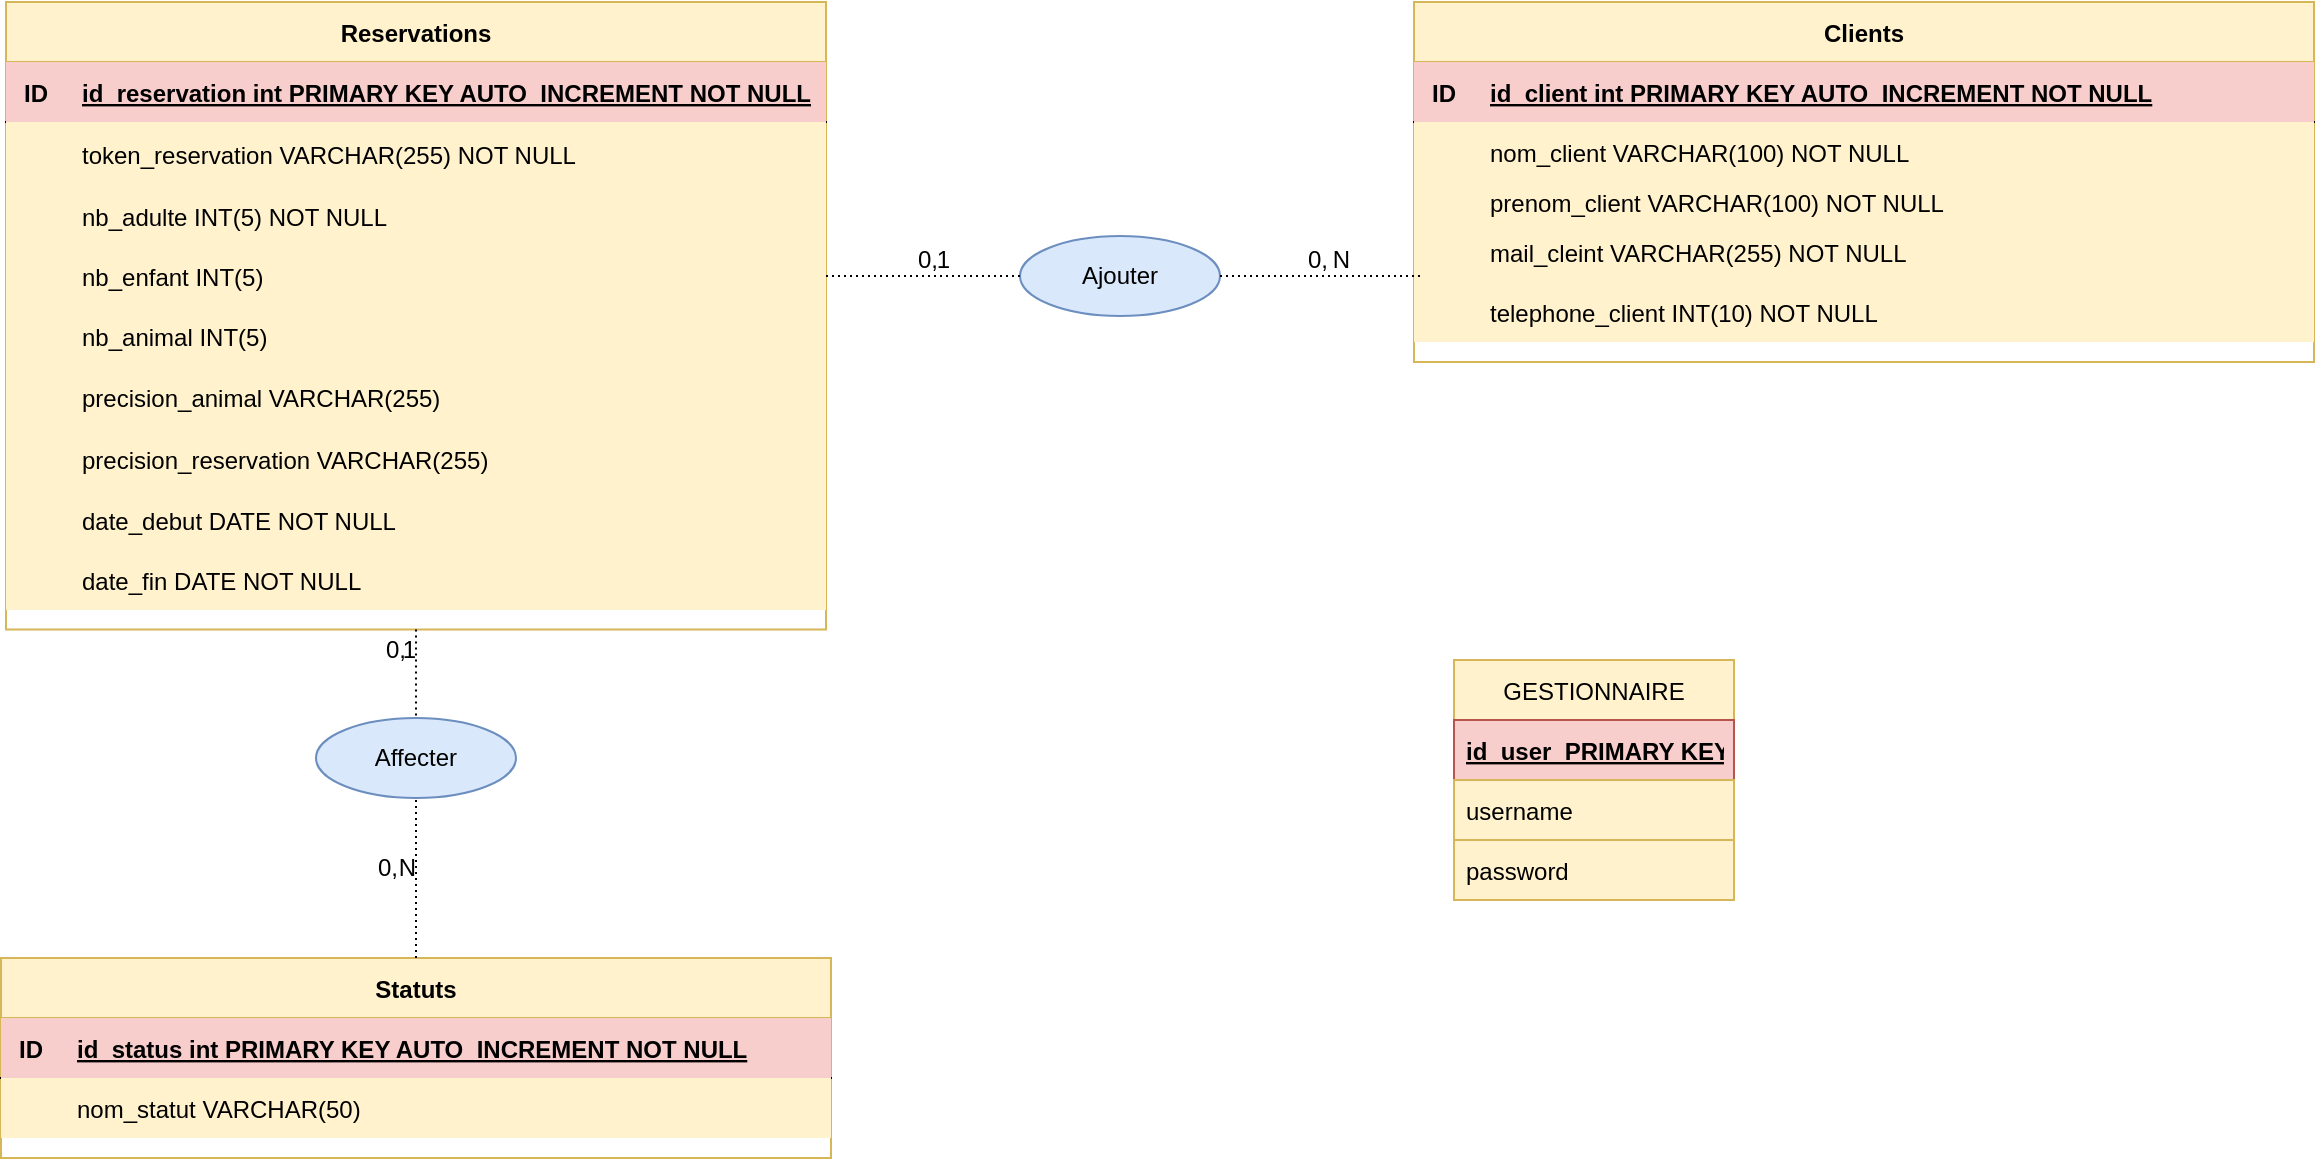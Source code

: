 <mxfile version="20.2.6" type="github">
  <diagram id="R2lEEEUBdFMjLlhIrx00" name="Page-1">
    <mxGraphModel dx="1422" dy="705" grid="0" gridSize="10" guides="0" tooltips="1" connect="1" arrows="1" fold="1" page="1" pageScale="1" pageWidth="850" pageHeight="1100" math="0" shadow="0" extFonts="Permanent Marker^https://fonts.googleapis.com/css?family=Permanent+Marker">
      <root>
        <mxCell id="0" />
        <mxCell id="1" parent="0" />
        <mxCell id="C-vyLk0tnHw3VtMMgP7b-23" value="Reservations" style="shape=table;startSize=30;container=1;collapsible=1;childLayout=tableLayout;fixedRows=1;rowLines=0;fontStyle=1;align=center;resizeLast=1;fillColor=#fff2cc;strokeColor=#d6b656;" parent="1" vertex="1">
          <mxGeometry x="146" y="38" width="410" height="313.802" as="geometry" />
        </mxCell>
        <mxCell id="C-vyLk0tnHw3VtMMgP7b-24" value="" style="shape=partialRectangle;collapsible=0;dropTarget=0;pointerEvents=0;fillColor=none;points=[[0,0.5],[1,0.5]];portConstraint=eastwest;top=0;left=0;right=0;bottom=1;" parent="C-vyLk0tnHw3VtMMgP7b-23" vertex="1">
          <mxGeometry y="30" width="410" height="30" as="geometry" />
        </mxCell>
        <mxCell id="C-vyLk0tnHw3VtMMgP7b-25" value="ID" style="shape=partialRectangle;overflow=hidden;connectable=0;fillColor=#f8cecc;top=0;left=0;bottom=0;right=0;fontStyle=1;strokeColor=#b85450;" parent="C-vyLk0tnHw3VtMMgP7b-24" vertex="1">
          <mxGeometry width="30" height="30" as="geometry">
            <mxRectangle width="30" height="30" as="alternateBounds" />
          </mxGeometry>
        </mxCell>
        <mxCell id="C-vyLk0tnHw3VtMMgP7b-26" value="id_reservation int PRIMARY KEY AUTO_INCREMENT NOT NULL" style="shape=partialRectangle;overflow=hidden;connectable=0;fillColor=#f8cecc;top=0;left=0;bottom=0;right=0;align=left;spacingLeft=6;fontStyle=5;strokeColor=#b85450;" parent="C-vyLk0tnHw3VtMMgP7b-24" vertex="1">
          <mxGeometry x="30" width="380" height="30" as="geometry">
            <mxRectangle width="380" height="30" as="alternateBounds" />
          </mxGeometry>
        </mxCell>
        <mxCell id="C-vyLk0tnHw3VtMMgP7b-27" value="" style="shape=partialRectangle;collapsible=0;dropTarget=0;pointerEvents=0;fillColor=none;points=[[0,0.5],[1,0.5]];portConstraint=eastwest;top=0;left=0;right=0;bottom=0;" parent="C-vyLk0tnHw3VtMMgP7b-23" vertex="1">
          <mxGeometry y="60" width="410" height="32" as="geometry" />
        </mxCell>
        <mxCell id="C-vyLk0tnHw3VtMMgP7b-28" value="" style="shape=partialRectangle;overflow=hidden;connectable=0;fillColor=#fff2cc;top=0;left=0;bottom=0;right=0;strokeColor=#d6b656;" parent="C-vyLk0tnHw3VtMMgP7b-27" vertex="1">
          <mxGeometry width="30" height="32" as="geometry">
            <mxRectangle width="30" height="32" as="alternateBounds" />
          </mxGeometry>
        </mxCell>
        <mxCell id="C-vyLk0tnHw3VtMMgP7b-29" value="token_reservation VARCHAR(255) NOT NULL" style="shape=partialRectangle;overflow=hidden;connectable=0;fillColor=#fff2cc;top=0;left=0;bottom=0;right=0;align=left;spacingLeft=6;strokeColor=#d6b656;" parent="C-vyLk0tnHw3VtMMgP7b-27" vertex="1">
          <mxGeometry x="30" width="380" height="32" as="geometry">
            <mxRectangle width="380" height="32" as="alternateBounds" />
          </mxGeometry>
        </mxCell>
        <mxCell id="5EWCGwdDj0wh6ERNvwwW-28" style="shape=partialRectangle;collapsible=0;dropTarget=0;pointerEvents=0;fillColor=none;points=[[0,0.5],[1,0.5]];portConstraint=eastwest;top=0;left=0;right=0;bottom=0;" parent="C-vyLk0tnHw3VtMMgP7b-23" vertex="1">
          <mxGeometry y="92" width="410" height="30" as="geometry" />
        </mxCell>
        <mxCell id="5EWCGwdDj0wh6ERNvwwW-29" style="shape=partialRectangle;overflow=hidden;connectable=0;fillColor=#fff2cc;top=0;left=0;bottom=0;right=0;strokeColor=#d6b656;" parent="5EWCGwdDj0wh6ERNvwwW-28" vertex="1">
          <mxGeometry width="30" height="30" as="geometry">
            <mxRectangle width="30" height="30" as="alternateBounds" />
          </mxGeometry>
        </mxCell>
        <mxCell id="5EWCGwdDj0wh6ERNvwwW-30" value="nb_adulte INT(5) NOT NULL" style="shape=partialRectangle;overflow=hidden;connectable=0;fillColor=#fff2cc;top=0;left=0;bottom=0;right=0;align=left;spacingLeft=6;strokeColor=#d6b656;" parent="5EWCGwdDj0wh6ERNvwwW-28" vertex="1">
          <mxGeometry x="30" width="380" height="30" as="geometry">
            <mxRectangle width="380" height="30" as="alternateBounds" />
          </mxGeometry>
        </mxCell>
        <mxCell id="5EWCGwdDj0wh6ERNvwwW-34" style="shape=partialRectangle;collapsible=0;dropTarget=0;pointerEvents=0;fillColor=none;points=[[0,0.5],[1,0.5]];portConstraint=eastwest;top=0;left=0;right=0;bottom=0;" parent="C-vyLk0tnHw3VtMMgP7b-23" vertex="1">
          <mxGeometry y="122" width="410" height="30" as="geometry" />
        </mxCell>
        <mxCell id="5EWCGwdDj0wh6ERNvwwW-35" style="shape=partialRectangle;overflow=hidden;connectable=0;fillColor=#fff2cc;top=0;left=0;bottom=0;right=0;strokeColor=#d6b656;" parent="5EWCGwdDj0wh6ERNvwwW-34" vertex="1">
          <mxGeometry width="30" height="30" as="geometry">
            <mxRectangle width="30" height="30" as="alternateBounds" />
          </mxGeometry>
        </mxCell>
        <mxCell id="5EWCGwdDj0wh6ERNvwwW-36" value="nb_enfant INT(5)" style="shape=partialRectangle;overflow=hidden;connectable=0;fillColor=#fff2cc;top=0;left=0;bottom=0;right=0;align=left;spacingLeft=6;strokeColor=#d6b656;" parent="5EWCGwdDj0wh6ERNvwwW-34" vertex="1">
          <mxGeometry x="30" width="380" height="30" as="geometry">
            <mxRectangle width="380" height="30" as="alternateBounds" />
          </mxGeometry>
        </mxCell>
        <mxCell id="5EWCGwdDj0wh6ERNvwwW-37" style="shape=partialRectangle;collapsible=0;dropTarget=0;pointerEvents=0;fillColor=none;points=[[0,0.5],[1,0.5]];portConstraint=eastwest;top=0;left=0;right=0;bottom=0;" parent="C-vyLk0tnHw3VtMMgP7b-23" vertex="1">
          <mxGeometry y="152" width="410" height="30" as="geometry" />
        </mxCell>
        <mxCell id="5EWCGwdDj0wh6ERNvwwW-38" style="shape=partialRectangle;overflow=hidden;connectable=0;fillColor=#fff2cc;top=0;left=0;bottom=0;right=0;strokeColor=#d6b656;" parent="5EWCGwdDj0wh6ERNvwwW-37" vertex="1">
          <mxGeometry width="30" height="30" as="geometry">
            <mxRectangle width="30" height="30" as="alternateBounds" />
          </mxGeometry>
        </mxCell>
        <mxCell id="5EWCGwdDj0wh6ERNvwwW-39" value="nb_animal INT(5)" style="shape=partialRectangle;overflow=hidden;connectable=0;fillColor=#fff2cc;top=0;left=0;bottom=0;right=0;align=left;spacingLeft=6;strokeColor=#d6b656;" parent="5EWCGwdDj0wh6ERNvwwW-37" vertex="1">
          <mxGeometry x="30" width="380" height="30" as="geometry">
            <mxRectangle width="380" height="30" as="alternateBounds" />
          </mxGeometry>
        </mxCell>
        <mxCell id="5EWCGwdDj0wh6ERNvwwW-40" style="shape=partialRectangle;collapsible=0;dropTarget=0;pointerEvents=0;fillColor=none;points=[[0,0.5],[1,0.5]];portConstraint=eastwest;top=0;left=0;right=0;bottom=0;" parent="C-vyLk0tnHw3VtMMgP7b-23" vertex="1">
          <mxGeometry y="182" width="410" height="31" as="geometry" />
        </mxCell>
        <mxCell id="5EWCGwdDj0wh6ERNvwwW-41" style="shape=partialRectangle;overflow=hidden;connectable=0;fillColor=#fff2cc;top=0;left=0;bottom=0;right=0;strokeColor=#d6b656;" parent="5EWCGwdDj0wh6ERNvwwW-40" vertex="1">
          <mxGeometry width="30" height="31" as="geometry">
            <mxRectangle width="30" height="31" as="alternateBounds" />
          </mxGeometry>
        </mxCell>
        <mxCell id="5EWCGwdDj0wh6ERNvwwW-42" value="precision_animal VARCHAR(255)" style="shape=partialRectangle;overflow=hidden;connectable=0;fillColor=#fff2cc;top=0;left=0;bottom=0;right=0;align=left;spacingLeft=6;strokeColor=#d6b656;" parent="5EWCGwdDj0wh6ERNvwwW-40" vertex="1">
          <mxGeometry x="30" width="380" height="31" as="geometry">
            <mxRectangle width="380" height="31" as="alternateBounds" />
          </mxGeometry>
        </mxCell>
        <mxCell id="H8Cnw3-nCuT73okqzJ7A-1" style="shape=partialRectangle;collapsible=0;dropTarget=0;pointerEvents=0;fillColor=none;points=[[0,0.5],[1,0.5]];portConstraint=eastwest;top=0;left=0;right=0;bottom=0;" vertex="1" parent="C-vyLk0tnHw3VtMMgP7b-23">
          <mxGeometry y="213" width="410" height="31" as="geometry" />
        </mxCell>
        <mxCell id="H8Cnw3-nCuT73okqzJ7A-2" style="shape=partialRectangle;overflow=hidden;connectable=0;fillColor=#fff2cc;top=0;left=0;bottom=0;right=0;strokeColor=#d6b656;" vertex="1" parent="H8Cnw3-nCuT73okqzJ7A-1">
          <mxGeometry width="30" height="31" as="geometry">
            <mxRectangle width="30" height="31" as="alternateBounds" />
          </mxGeometry>
        </mxCell>
        <mxCell id="H8Cnw3-nCuT73okqzJ7A-3" value="precision_reservation VARCHAR(255)" style="shape=partialRectangle;overflow=hidden;connectable=0;fillColor=#fff2cc;top=0;left=0;bottom=0;right=0;align=left;spacingLeft=6;strokeColor=#d6b656;" vertex="1" parent="H8Cnw3-nCuT73okqzJ7A-1">
          <mxGeometry x="30" width="380" height="31" as="geometry">
            <mxRectangle width="380" height="31" as="alternateBounds" />
          </mxGeometry>
        </mxCell>
        <mxCell id="5EWCGwdDj0wh6ERNvwwW-43" style="shape=partialRectangle;collapsible=0;dropTarget=0;pointerEvents=0;fillColor=#fff2cc;points=[[0,0.5],[1,0.5]];portConstraint=eastwest;top=0;left=0;right=0;bottom=0;strokeColor=#d6b656;" parent="C-vyLk0tnHw3VtMMgP7b-23" vertex="1">
          <mxGeometry y="244" width="410" height="30" as="geometry" />
        </mxCell>
        <mxCell id="5EWCGwdDj0wh6ERNvwwW-44" style="shape=partialRectangle;overflow=hidden;connectable=0;fillColor=#fff2cc;top=0;left=0;bottom=0;right=0;strokeColor=#d6b656;" parent="5EWCGwdDj0wh6ERNvwwW-43" vertex="1">
          <mxGeometry width="30" height="30" as="geometry">
            <mxRectangle width="30" height="30" as="alternateBounds" />
          </mxGeometry>
        </mxCell>
        <mxCell id="5EWCGwdDj0wh6ERNvwwW-45" value="date_debut DATE NOT NULL" style="shape=partialRectangle;overflow=hidden;connectable=0;fillColor=#fff2cc;top=0;left=0;bottom=0;right=0;align=left;spacingLeft=6;strokeColor=#d6b656;" parent="5EWCGwdDj0wh6ERNvwwW-43" vertex="1">
          <mxGeometry x="30" width="380" height="30" as="geometry">
            <mxRectangle width="380" height="30" as="alternateBounds" />
          </mxGeometry>
        </mxCell>
        <mxCell id="5EWCGwdDj0wh6ERNvwwW-46" style="shape=partialRectangle;collapsible=0;dropTarget=0;pointerEvents=0;fillColor=#fff2cc;points=[[0,0.5],[1,0.5]];portConstraint=eastwest;top=0;left=0;right=0;bottom=0;strokeColor=#d6b656;" parent="C-vyLk0tnHw3VtMMgP7b-23" vertex="1">
          <mxGeometry y="274" width="410" height="30" as="geometry" />
        </mxCell>
        <mxCell id="5EWCGwdDj0wh6ERNvwwW-47" style="shape=partialRectangle;overflow=hidden;connectable=0;fillColor=#fff2cc;top=0;left=0;bottom=0;right=0;strokeColor=#d6b656;" parent="5EWCGwdDj0wh6ERNvwwW-46" vertex="1">
          <mxGeometry width="30" height="30" as="geometry">
            <mxRectangle width="30" height="30" as="alternateBounds" />
          </mxGeometry>
        </mxCell>
        <mxCell id="5EWCGwdDj0wh6ERNvwwW-48" value="date_fin DATE NOT NULL" style="shape=partialRectangle;overflow=hidden;connectable=0;fillColor=#fff2cc;top=0;left=0;bottom=0;right=0;align=left;spacingLeft=6;strokeColor=#d6b656;" parent="5EWCGwdDj0wh6ERNvwwW-46" vertex="1">
          <mxGeometry x="30" width="380" height="30" as="geometry">
            <mxRectangle width="380" height="30" as="alternateBounds" />
          </mxGeometry>
        </mxCell>
        <mxCell id="5EWCGwdDj0wh6ERNvwwW-1" value="Clients" style="shape=table;startSize=30;container=1;collapsible=1;childLayout=tableLayout;fixedRows=1;rowLines=0;fontStyle=1;align=center;resizeLast=1;fillColor=#fff2cc;strokeColor=#d6b656;" parent="1" vertex="1">
          <mxGeometry x="850" y="38" width="450" height="180" as="geometry" />
        </mxCell>
        <mxCell id="5EWCGwdDj0wh6ERNvwwW-2" value="" style="shape=tableRow;horizontal=0;startSize=0;swimlaneHead=0;swimlaneBody=0;fillColor=none;collapsible=0;dropTarget=0;points=[[0,0.5],[1,0.5]];portConstraint=eastwest;top=0;left=0;right=0;bottom=1;" parent="5EWCGwdDj0wh6ERNvwwW-1" vertex="1">
          <mxGeometry y="30" width="450" height="30" as="geometry" />
        </mxCell>
        <mxCell id="5EWCGwdDj0wh6ERNvwwW-3" value="ID" style="shape=partialRectangle;connectable=0;fillColor=#f8cecc;top=0;left=0;bottom=0;right=0;fontStyle=1;overflow=hidden;strokeColor=#b85450;" parent="5EWCGwdDj0wh6ERNvwwW-2" vertex="1">
          <mxGeometry width="30" height="30" as="geometry">
            <mxRectangle width="30" height="30" as="alternateBounds" />
          </mxGeometry>
        </mxCell>
        <mxCell id="5EWCGwdDj0wh6ERNvwwW-4" value="id_client int PRIMARY KEY AUTO_INCREMENT NOT NULL" style="shape=partialRectangle;connectable=0;fillColor=#f8cecc;top=0;left=0;bottom=0;right=0;align=left;spacingLeft=6;fontStyle=5;overflow=hidden;strokeColor=#b85450;" parent="5EWCGwdDj0wh6ERNvwwW-2" vertex="1">
          <mxGeometry x="30" width="420" height="30" as="geometry">
            <mxRectangle width="420" height="30" as="alternateBounds" />
          </mxGeometry>
        </mxCell>
        <mxCell id="5EWCGwdDj0wh6ERNvwwW-5" value="" style="shape=tableRow;horizontal=0;startSize=0;swimlaneHead=0;swimlaneBody=0;fillColor=none;collapsible=0;dropTarget=0;points=[[0,0.5],[1,0.5]];portConstraint=eastwest;top=0;left=0;right=0;bottom=0;" parent="5EWCGwdDj0wh6ERNvwwW-1" vertex="1">
          <mxGeometry y="60" width="450" height="30" as="geometry" />
        </mxCell>
        <mxCell id="5EWCGwdDj0wh6ERNvwwW-6" value="" style="shape=partialRectangle;connectable=0;fillColor=#fff2cc;top=0;left=0;bottom=0;right=0;editable=1;overflow=hidden;strokeColor=#d6b656;" parent="5EWCGwdDj0wh6ERNvwwW-5" vertex="1">
          <mxGeometry width="30" height="30" as="geometry">
            <mxRectangle width="30" height="30" as="alternateBounds" />
          </mxGeometry>
        </mxCell>
        <mxCell id="5EWCGwdDj0wh6ERNvwwW-7" value="nom_client VARCHAR(100) NOT NULL" style="shape=partialRectangle;connectable=0;fillColor=#fff2cc;top=0;left=0;bottom=0;right=0;align=left;spacingLeft=6;overflow=hidden;strokeColor=#d6b656;" parent="5EWCGwdDj0wh6ERNvwwW-5" vertex="1">
          <mxGeometry x="30" width="420" height="30" as="geometry">
            <mxRectangle width="420" height="30" as="alternateBounds" />
          </mxGeometry>
        </mxCell>
        <mxCell id="5EWCGwdDj0wh6ERNvwwW-8" value="" style="shape=tableRow;horizontal=0;startSize=0;swimlaneHead=0;swimlaneBody=0;fillColor=none;collapsible=0;dropTarget=0;points=[[0,0.5],[1,0.5]];portConstraint=eastwest;top=0;left=0;right=0;bottom=0;" parent="5EWCGwdDj0wh6ERNvwwW-1" vertex="1">
          <mxGeometry y="90" width="450" height="20" as="geometry" />
        </mxCell>
        <mxCell id="5EWCGwdDj0wh6ERNvwwW-9" value="" style="shape=partialRectangle;connectable=0;fillColor=#fff2cc;top=0;left=0;bottom=0;right=0;editable=1;overflow=hidden;strokeColor=#d6b656;" parent="5EWCGwdDj0wh6ERNvwwW-8" vertex="1">
          <mxGeometry width="30" height="20" as="geometry">
            <mxRectangle width="30" height="20" as="alternateBounds" />
          </mxGeometry>
        </mxCell>
        <mxCell id="5EWCGwdDj0wh6ERNvwwW-10" value="prenom_client VARCHAR(100) NOT NULL" style="shape=partialRectangle;connectable=0;fillColor=#fff2cc;top=0;left=0;bottom=0;right=0;align=left;spacingLeft=6;overflow=hidden;strokeColor=#d6b656;" parent="5EWCGwdDj0wh6ERNvwwW-8" vertex="1">
          <mxGeometry x="30" width="420" height="20" as="geometry">
            <mxRectangle width="420" height="20" as="alternateBounds" />
          </mxGeometry>
        </mxCell>
        <mxCell id="5EWCGwdDj0wh6ERNvwwW-11" value="" style="shape=tableRow;horizontal=0;startSize=0;swimlaneHead=0;swimlaneBody=0;fillColor=none;collapsible=0;dropTarget=0;points=[[0,0.5],[1,0.5]];portConstraint=eastwest;top=0;left=0;right=0;bottom=0;" parent="5EWCGwdDj0wh6ERNvwwW-1" vertex="1">
          <mxGeometry y="110" width="450" height="30" as="geometry" />
        </mxCell>
        <mxCell id="5EWCGwdDj0wh6ERNvwwW-12" value="" style="shape=partialRectangle;connectable=0;fillColor=#fff2cc;top=0;left=0;bottom=0;right=0;editable=1;overflow=hidden;strokeColor=#d6b656;" parent="5EWCGwdDj0wh6ERNvwwW-11" vertex="1">
          <mxGeometry width="30" height="30" as="geometry">
            <mxRectangle width="30" height="30" as="alternateBounds" />
          </mxGeometry>
        </mxCell>
        <mxCell id="5EWCGwdDj0wh6ERNvwwW-13" value="mail_cleint VARCHAR(255) NOT NULL" style="shape=partialRectangle;connectable=0;fillColor=#fff2cc;top=0;left=0;bottom=0;right=0;align=left;spacingLeft=6;overflow=hidden;strokeColor=#d6b656;" parent="5EWCGwdDj0wh6ERNvwwW-11" vertex="1">
          <mxGeometry x="30" width="420" height="30" as="geometry">
            <mxRectangle width="420" height="30" as="alternateBounds" />
          </mxGeometry>
        </mxCell>
        <mxCell id="5EWCGwdDj0wh6ERNvwwW-31" style="shape=tableRow;horizontal=0;startSize=0;swimlaneHead=0;swimlaneBody=0;fillColor=none;collapsible=0;dropTarget=0;points=[[0,0.5],[1,0.5]];portConstraint=eastwest;top=0;left=0;right=0;bottom=0;" parent="5EWCGwdDj0wh6ERNvwwW-1" vertex="1">
          <mxGeometry y="140" width="450" height="30" as="geometry" />
        </mxCell>
        <mxCell id="5EWCGwdDj0wh6ERNvwwW-32" style="shape=partialRectangle;connectable=0;fillColor=#fff2cc;top=0;left=0;bottom=0;right=0;editable=1;overflow=hidden;strokeColor=#d6b656;" parent="5EWCGwdDj0wh6ERNvwwW-31" vertex="1">
          <mxGeometry width="30" height="30" as="geometry">
            <mxRectangle width="30" height="30" as="alternateBounds" />
          </mxGeometry>
        </mxCell>
        <mxCell id="5EWCGwdDj0wh6ERNvwwW-33" value="telephone_client INT(10) NOT NULL" style="shape=partialRectangle;connectable=0;fillColor=#fff2cc;top=0;left=0;bottom=0;right=0;align=left;spacingLeft=6;overflow=hidden;strokeColor=#d6b656;" parent="5EWCGwdDj0wh6ERNvwwW-31" vertex="1">
          <mxGeometry x="30" width="420" height="30" as="geometry">
            <mxRectangle width="420" height="30" as="alternateBounds" />
          </mxGeometry>
        </mxCell>
        <mxCell id="5EWCGwdDj0wh6ERNvwwW-49" value="Statuts" style="shape=table;startSize=30;container=1;collapsible=1;childLayout=tableLayout;fixedRows=1;rowLines=0;fontStyle=1;align=center;resizeLast=1;fillColor=#fff2cc;strokeColor=#d6b656;" parent="1" vertex="1">
          <mxGeometry x="143.5" y="516" width="415" height="100" as="geometry" />
        </mxCell>
        <mxCell id="5EWCGwdDj0wh6ERNvwwW-50" value="" style="shape=tableRow;horizontal=0;startSize=0;swimlaneHead=0;swimlaneBody=0;fillColor=none;collapsible=0;dropTarget=0;points=[[0,0.5],[1,0.5]];portConstraint=eastwest;top=0;left=0;right=0;bottom=1;" parent="5EWCGwdDj0wh6ERNvwwW-49" vertex="1">
          <mxGeometry y="30" width="415" height="30" as="geometry" />
        </mxCell>
        <mxCell id="5EWCGwdDj0wh6ERNvwwW-51" value="ID" style="shape=partialRectangle;connectable=0;fillColor=#f8cecc;top=0;left=0;bottom=0;right=0;fontStyle=1;overflow=hidden;strokeColor=#b85450;" parent="5EWCGwdDj0wh6ERNvwwW-50" vertex="1">
          <mxGeometry width="30" height="30" as="geometry">
            <mxRectangle width="30" height="30" as="alternateBounds" />
          </mxGeometry>
        </mxCell>
        <mxCell id="5EWCGwdDj0wh6ERNvwwW-52" value="id_status int PRIMARY KEY AUTO_INCREMENT NOT NULL" style="shape=partialRectangle;connectable=0;fillColor=#f8cecc;top=0;left=0;bottom=0;right=0;align=left;spacingLeft=6;fontStyle=5;overflow=hidden;strokeColor=#b85450;" parent="5EWCGwdDj0wh6ERNvwwW-50" vertex="1">
          <mxGeometry x="30" width="385" height="30" as="geometry">
            <mxRectangle width="385" height="30" as="alternateBounds" />
          </mxGeometry>
        </mxCell>
        <mxCell id="5EWCGwdDj0wh6ERNvwwW-53" value="" style="shape=tableRow;horizontal=0;startSize=0;swimlaneHead=0;swimlaneBody=0;fillColor=none;collapsible=0;dropTarget=0;points=[[0,0.5],[1,0.5]];portConstraint=eastwest;top=0;left=0;right=0;bottom=0;" parent="5EWCGwdDj0wh6ERNvwwW-49" vertex="1">
          <mxGeometry y="60" width="415" height="30" as="geometry" />
        </mxCell>
        <mxCell id="5EWCGwdDj0wh6ERNvwwW-54" value="" style="shape=partialRectangle;connectable=0;fillColor=#fff2cc;top=0;left=0;bottom=0;right=0;editable=1;overflow=hidden;strokeColor=#d6b656;" parent="5EWCGwdDj0wh6ERNvwwW-53" vertex="1">
          <mxGeometry width="30" height="30" as="geometry">
            <mxRectangle width="30" height="30" as="alternateBounds" />
          </mxGeometry>
        </mxCell>
        <mxCell id="5EWCGwdDj0wh6ERNvwwW-55" value="nom_statut VARCHAR(50)" style="shape=partialRectangle;connectable=0;fillColor=#fff2cc;top=0;left=0;bottom=0;right=0;align=left;spacingLeft=6;overflow=hidden;strokeColor=#d6b656;" parent="5EWCGwdDj0wh6ERNvwwW-53" vertex="1">
          <mxGeometry x="30" width="385" height="30" as="geometry">
            <mxRectangle width="385" height="30" as="alternateBounds" />
          </mxGeometry>
        </mxCell>
        <mxCell id="5EWCGwdDj0wh6ERNvwwW-62" value="Ajouter" style="ellipse;whiteSpace=wrap;html=1;align=center;fillColor=#dae8fc;strokeColor=#6c8ebf;" parent="1" vertex="1">
          <mxGeometry x="653" y="155" width="100" height="40" as="geometry" />
        </mxCell>
        <mxCell id="5EWCGwdDj0wh6ERNvwwW-63" value="Affecter" style="ellipse;whiteSpace=wrap;html=1;align=center;fillColor=#dae8fc;strokeColor=#6c8ebf;" parent="1" vertex="1">
          <mxGeometry x="301" y="396" width="100" height="40" as="geometry" />
        </mxCell>
        <mxCell id="5EWCGwdDj0wh6ERNvwwW-64" value="" style="endArrow=none;html=1;rounded=0;dashed=1;dashPattern=1 2;exitX=0.5;exitY=1;exitDx=0;exitDy=0;entryX=0.5;entryY=0;entryDx=0;entryDy=0;" parent="1" source="C-vyLk0tnHw3VtMMgP7b-23" target="5EWCGwdDj0wh6ERNvwwW-63" edge="1">
          <mxGeometry relative="1" as="geometry">
            <mxPoint x="515" y="375" as="sourcePoint" />
            <mxPoint x="675" y="375" as="targetPoint" />
          </mxGeometry>
        </mxCell>
        <mxCell id="5EWCGwdDj0wh6ERNvwwW-65" value="1" style="resizable=0;html=1;align=right;verticalAlign=bottom;" parent="5EWCGwdDj0wh6ERNvwwW-64" connectable="0" vertex="1">
          <mxGeometry x="1" relative="1" as="geometry">
            <mxPoint y="-25" as="offset" />
          </mxGeometry>
        </mxCell>
        <mxCell id="5EWCGwdDj0wh6ERNvwwW-66" value="" style="endArrow=none;html=1;rounded=0;dashed=1;dashPattern=1 2;exitX=0.5;exitY=0;exitDx=0;exitDy=0;entryX=0.5;entryY=1;entryDx=0;entryDy=0;" parent="1" source="5EWCGwdDj0wh6ERNvwwW-49" target="5EWCGwdDj0wh6ERNvwwW-63" edge="1">
          <mxGeometry relative="1" as="geometry">
            <mxPoint x="515" y="375" as="sourcePoint" />
            <mxPoint x="675" y="375" as="targetPoint" />
          </mxGeometry>
        </mxCell>
        <mxCell id="5EWCGwdDj0wh6ERNvwwW-67" value="N" style="resizable=0;html=1;align=right;verticalAlign=bottom;" parent="5EWCGwdDj0wh6ERNvwwW-66" connectable="0" vertex="1">
          <mxGeometry x="1" relative="1" as="geometry">
            <mxPoint y="43" as="offset" />
          </mxGeometry>
        </mxCell>
        <mxCell id="5EWCGwdDj0wh6ERNvwwW-68" value="0," style="text;html=1;strokeColor=none;fillColor=none;align=center;verticalAlign=middle;whiteSpace=wrap;rounded=0;" parent="1" vertex="1">
          <mxGeometry x="307" y="456" width="60" height="30" as="geometry" />
        </mxCell>
        <mxCell id="5EWCGwdDj0wh6ERNvwwW-69" value="0," style="text;html=1;strokeColor=none;fillColor=none;align=center;verticalAlign=middle;whiteSpace=wrap;rounded=0;" parent="1" vertex="1">
          <mxGeometry x="311" y="347" width="60" height="30" as="geometry" />
        </mxCell>
        <mxCell id="5EWCGwdDj0wh6ERNvwwW-73" value="" style="endArrow=none;html=1;rounded=0;dashed=1;dashPattern=1 2;exitX=1;exitY=0.5;exitDx=0;exitDy=0;entryX=0;entryY=0.5;entryDx=0;entryDy=0;startArrow=none;" parent="1" source="5EWCGwdDj0wh6ERNvwwW-34" target="5EWCGwdDj0wh6ERNvwwW-62" edge="1">
          <mxGeometry relative="1" as="geometry">
            <mxPoint x="606" y="128.002" as="sourcePoint" />
            <mxPoint x="606" y="203.95" as="targetPoint" />
          </mxGeometry>
        </mxCell>
        <mxCell id="5EWCGwdDj0wh6ERNvwwW-74" value="1" style="resizable=0;html=1;align=right;verticalAlign=bottom;" parent="5EWCGwdDj0wh6ERNvwwW-73" connectable="0" vertex="1">
          <mxGeometry x="1" relative="1" as="geometry">
            <mxPoint x="-35" as="offset" />
          </mxGeometry>
        </mxCell>
        <mxCell id="5EWCGwdDj0wh6ERNvwwW-75" value="0," style="text;html=1;strokeColor=none;fillColor=none;align=center;verticalAlign=middle;whiteSpace=wrap;rounded=0;" parent="1" vertex="1">
          <mxGeometry x="577" y="152" width="60" height="30" as="geometry" />
        </mxCell>
        <mxCell id="5EWCGwdDj0wh6ERNvwwW-78" value="" style="endArrow=none;html=1;rounded=0;dashed=1;dashPattern=1 2;exitX=1;exitY=0.5;exitDx=0;exitDy=0;entryX=0;entryY=0.5;entryDx=0;entryDy=0;" parent="1" source="5EWCGwdDj0wh6ERNvwwW-34" target="5EWCGwdDj0wh6ERNvwwW-62" edge="1">
          <mxGeometry relative="1" as="geometry">
            <mxPoint x="556" y="175" as="sourcePoint" />
            <mxPoint x="653" y="175" as="targetPoint" />
          </mxGeometry>
        </mxCell>
        <mxCell id="5EWCGwdDj0wh6ERNvwwW-80" value="" style="endArrow=none;html=1;rounded=0;dashed=1;dashPattern=1 2;entryX=1;entryY=0.5;entryDx=0;entryDy=0;" parent="1" target="5EWCGwdDj0wh6ERNvwwW-62" edge="1">
          <mxGeometry relative="1" as="geometry">
            <mxPoint x="853" y="175" as="sourcePoint" />
            <mxPoint x="361" y="446" as="targetPoint" />
          </mxGeometry>
        </mxCell>
        <mxCell id="5EWCGwdDj0wh6ERNvwwW-81" value="N" style="resizable=0;html=1;align=right;verticalAlign=bottom;" parent="5EWCGwdDj0wh6ERNvwwW-80" connectable="0" vertex="1">
          <mxGeometry x="1" relative="1" as="geometry">
            <mxPoint x="65" as="offset" />
          </mxGeometry>
        </mxCell>
        <mxCell id="5EWCGwdDj0wh6ERNvwwW-82" value="0," style="text;html=1;strokeColor=none;fillColor=none;align=center;verticalAlign=middle;whiteSpace=wrap;rounded=0;" parent="1" vertex="1">
          <mxGeometry x="772" y="152" width="60" height="30" as="geometry" />
        </mxCell>
        <mxCell id="SX0s2zKZqbYPIPkI49GV-2" value="GESTIONNAIRE" style="swimlane;fontStyle=0;childLayout=stackLayout;horizontal=1;startSize=30;horizontalStack=0;resizeParent=1;resizeParentMax=0;resizeLast=0;collapsible=1;marginBottom=0;fillColor=#fff2cc;strokeColor=#d6b656;" parent="1" vertex="1">
          <mxGeometry x="870" y="367" width="140" height="120" as="geometry" />
        </mxCell>
        <mxCell id="SX0s2zKZqbYPIPkI49GV-5" value="id_user  PRIMARY KEY AUTO_INCREMENT NOT NULL" style="text;strokeColor=#b85450;fillColor=#f8cecc;align=left;verticalAlign=middle;spacingLeft=4;spacingRight=4;overflow=hidden;points=[[0,0.5],[1,0.5]];portConstraint=eastwest;rotatable=0;fontStyle=5" parent="SX0s2zKZqbYPIPkI49GV-2" vertex="1">
          <mxGeometry y="30" width="140" height="30" as="geometry" />
        </mxCell>
        <mxCell id="SX0s2zKZqbYPIPkI49GV-7" value="username" style="text;strokeColor=#d6b656;fillColor=#fff2cc;align=left;verticalAlign=middle;spacingLeft=4;spacingRight=4;overflow=hidden;points=[[0,0.5],[1,0.5]];portConstraint=eastwest;rotatable=0;" parent="SX0s2zKZqbYPIPkI49GV-2" vertex="1">
          <mxGeometry y="60" width="140" height="30" as="geometry" />
        </mxCell>
        <mxCell id="SX0s2zKZqbYPIPkI49GV-8" value="password" style="text;strokeColor=#d6b656;fillColor=#fff2cc;align=left;verticalAlign=middle;spacingLeft=4;spacingRight=4;overflow=hidden;points=[[0,0.5],[1,0.5]];portConstraint=eastwest;rotatable=0;" parent="SX0s2zKZqbYPIPkI49GV-2" vertex="1">
          <mxGeometry y="90" width="140" height="30" as="geometry" />
        </mxCell>
      </root>
    </mxGraphModel>
  </diagram>
</mxfile>
